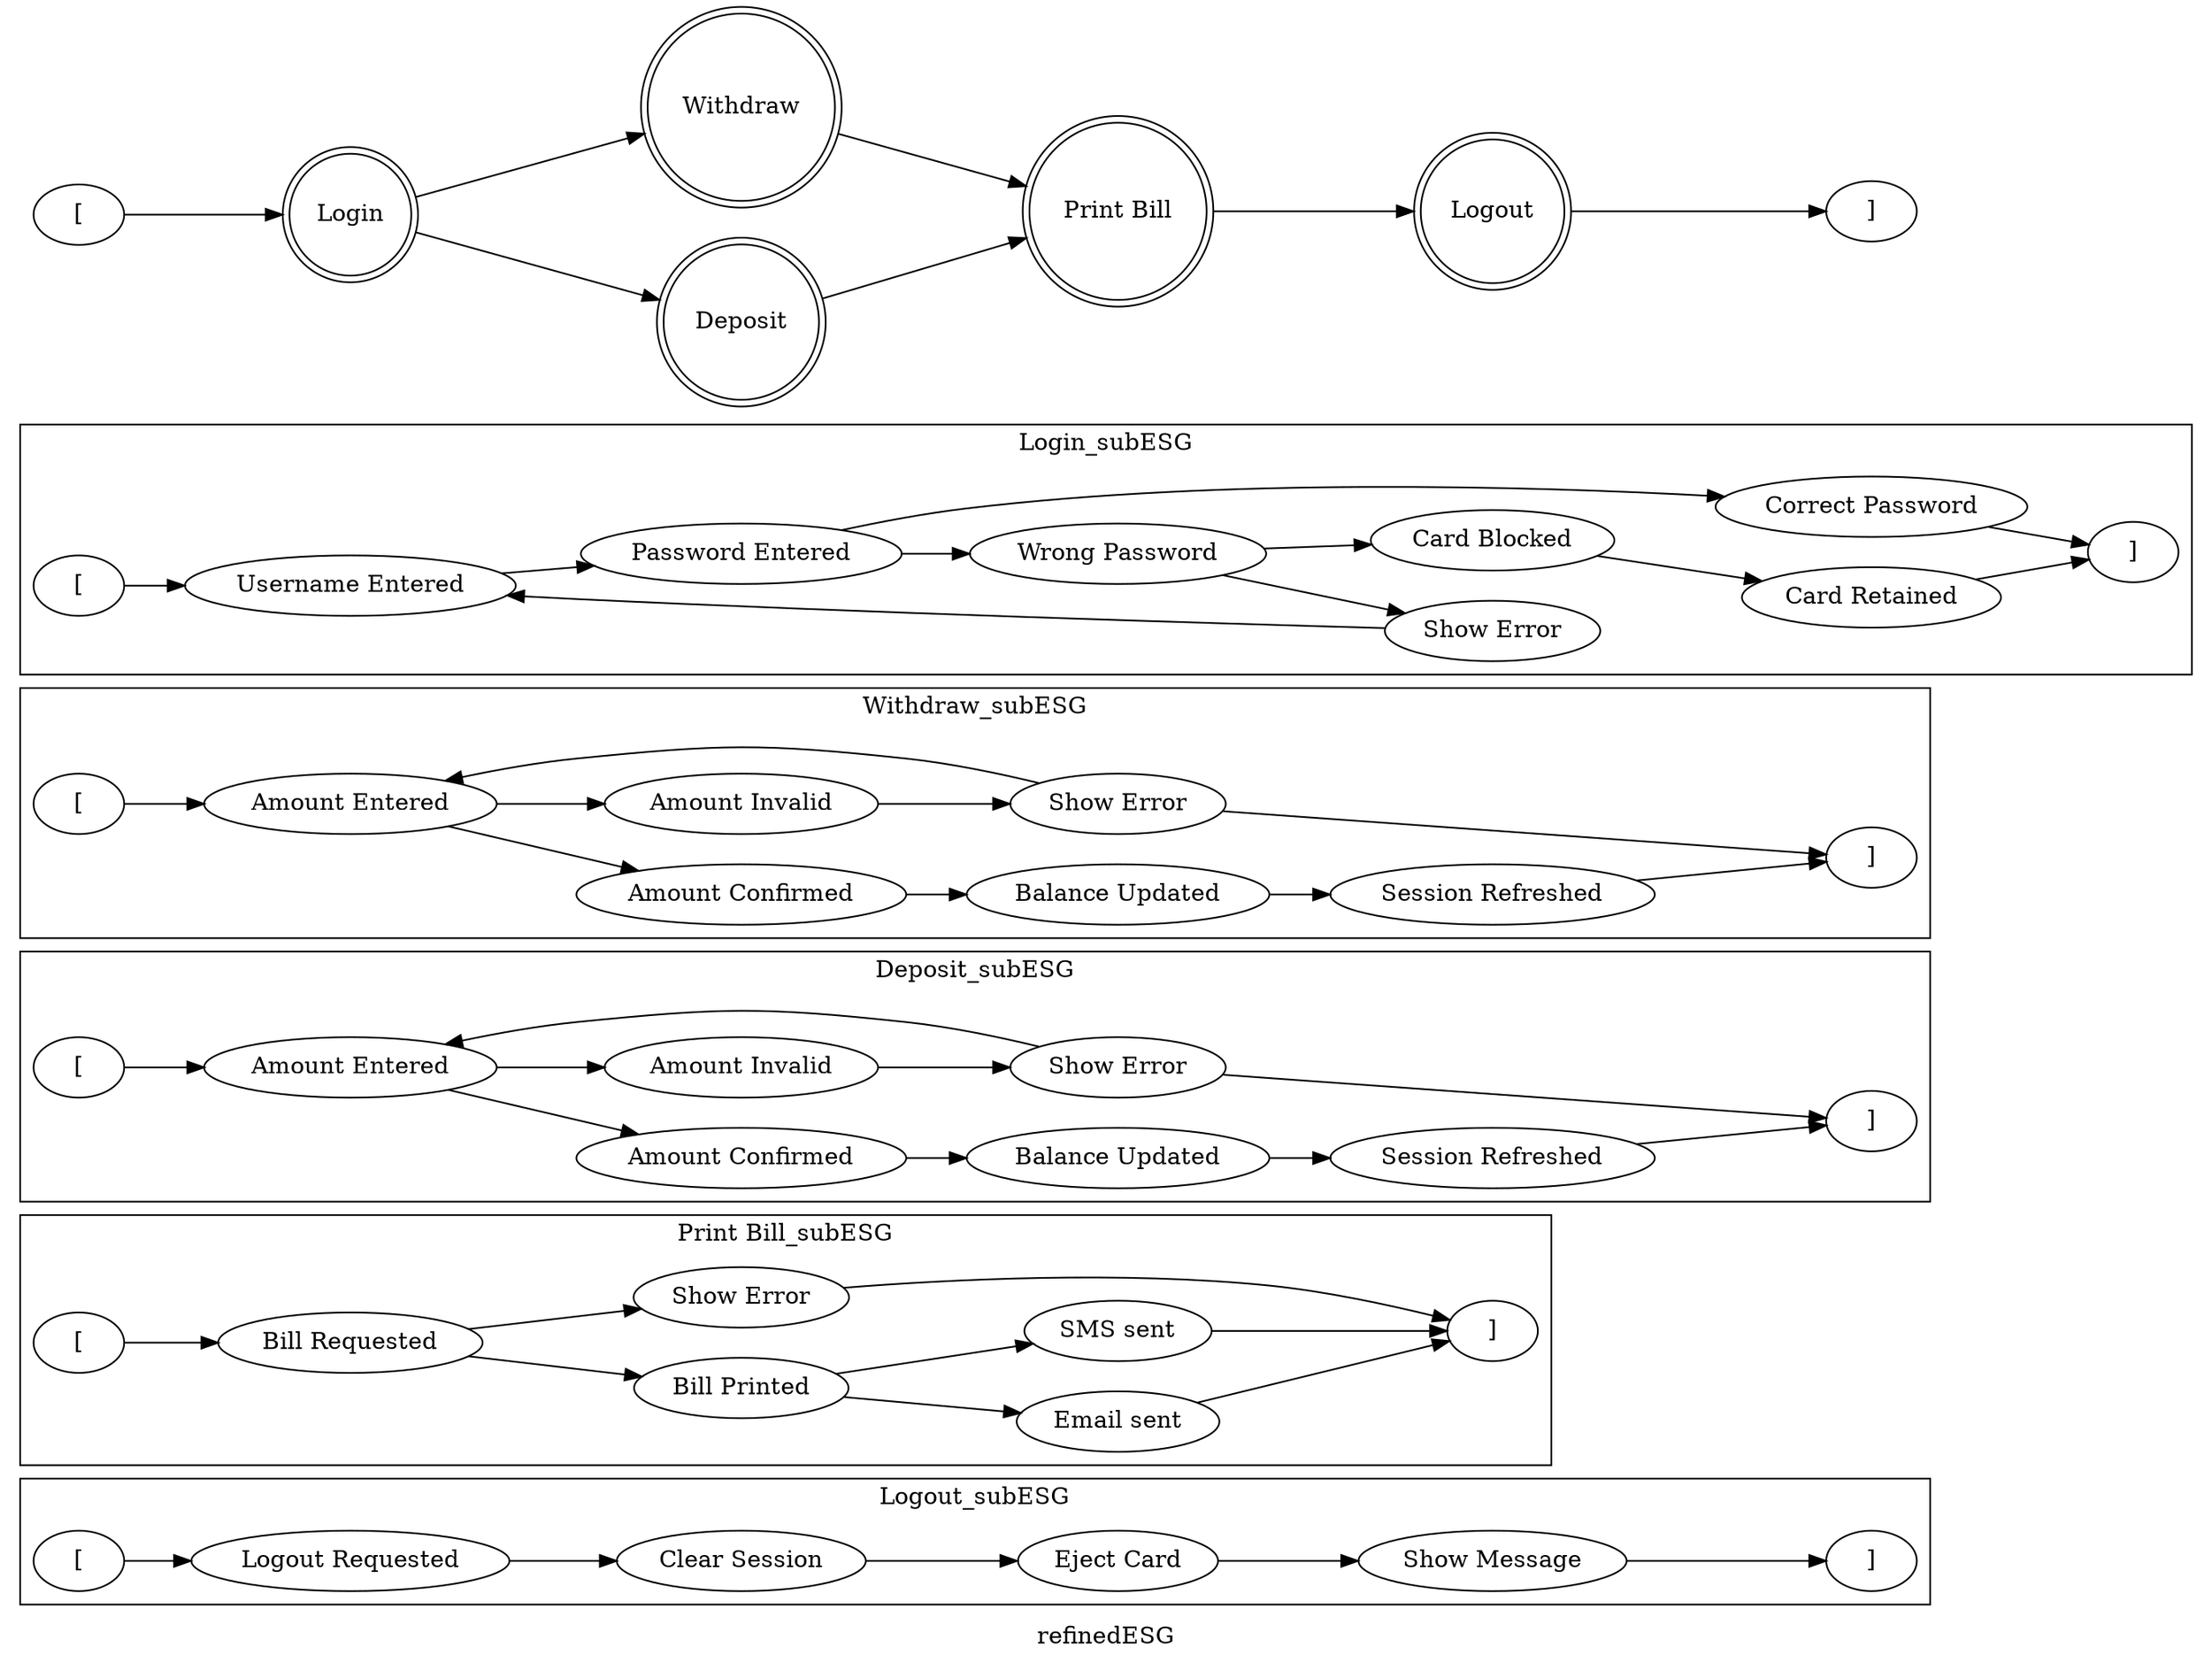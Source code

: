 digraph G {
rankdir = LR
subgraph clusterLogout_subESG {
label = Logout_subESG
color = "black"
label = "Logout_subESG";
esg5_vertex0 -> esg5_vertex1[ color = black];
esg5_vertex1 -> esg5_vertex2[ color = black];
esg5_vertex2 -> esg5_vertex3[ color = black];
esg5_vertex3 -> esg5_vertex4[ color = black];
esg5_vertex4 -> esg5_vertex5[ color = black];
esg5_vertex0 [label = "[", shape = ellipse, color=black]
esg5_vertex1 [label = "Logout Requested", shape = ellipse, color=black]
esg5_vertex2 [label = "Clear Session", shape = ellipse, color=black]
esg5_vertex3 [label = "Eject Card", shape = ellipse, color=black]
esg5_vertex4 [label = "Show Message", shape = ellipse, color=black]
esg5_vertex5 [label = "]", shape = ellipse, color=black]
}
subgraph clusterPrintBill_subESG {
label = PrintBill_subESG
color = "black"
label = "Print Bill_subESG";
esg4_vertex0 -> esg4_vertex1[ color = black];
esg4_vertex1 -> esg4_vertex2[ color = black];
esg4_vertex2 -> esg4_vertex3[ color = black];
esg4_vertex2 -> esg4_vertex4[ color = black];
esg4_vertex1 -> esg4_vertex5[ color = black];
esg4_vertex4 -> esg4_vertex6[ color = black];
esg4_vertex5 -> esg4_vertex6[ color = black];
esg4_vertex3 -> esg4_vertex6[ color = black];
esg4_vertex0 [label = "[", shape = ellipse, color=black]
esg4_vertex1 [label = "Bill Requested", shape = ellipse, color=black]
esg4_vertex2 [label = "Bill Printed", shape = ellipse, color=black]
esg4_vertex3 [label = "Email sent", shape = ellipse, color=black]
esg4_vertex4 [label = "SMS sent", shape = ellipse, color=black]
esg4_vertex5 [label = "Show Error", shape = ellipse, color=black]
esg4_vertex6 [label = "]", shape = ellipse, color=black]
}
subgraph clusterDeposit_subESG {
label = Deposit_subESG
color = "black"
label = "Deposit_subESG";
esg3_vertex0 -> esg3_vertex1[ color = black];
esg3_vertex1 -> esg3_vertex2[ color = black];
esg3_vertex2 -> esg3_vertex3[ color = black];
esg3_vertex3 -> esg3_vertex4[ color = black];
esg3_vertex4 -> esg3_vertex7[ color = black];
esg3_vertex1 -> esg3_vertex5[ color = black];
esg3_vertex5 -> esg3_vertex6[ color = black];
esg3_vertex6 -> esg3_vertex1[ color = black];
esg3_vertex6 -> esg3_vertex7[ color = black];
esg3_vertex0 [label = "[", shape = ellipse, color=black]
esg3_vertex1 [label = "Amount Entered", shape = ellipse, color=black]
esg3_vertex2 [label = "Amount Confirmed", shape = ellipse, color=black]
esg3_vertex3 [label = "Balance Updated", shape = ellipse, color=black]
esg3_vertex4 [label = "Session Refreshed", shape = ellipse, color=black]
esg3_vertex7 [label = "]", shape = ellipse, color=black]
esg3_vertex5 [label = "Amount Invalid", shape = ellipse, color=black]
esg3_vertex6 [label = "Show Error", shape = ellipse, color=black]
}
subgraph clusterWithdraw_subESG {
label = Withdraw_subESG
color = "black"
label = "Withdraw_subESG";
esg2_vertex0 -> esg2_vertex1[ color = black];
esg2_vertex1 -> esg2_vertex2[ color = black];
esg2_vertex2 -> esg2_vertex3[ color = black];
esg2_vertex3 -> esg2_vertex4[ color = black];
esg2_vertex4 -> esg2_vertex7[ color = black];
esg2_vertex1 -> esg2_vertex5[ color = black];
esg2_vertex5 -> esg2_vertex6[ color = black];
esg2_vertex6 -> esg2_vertex1[ color = black];
esg2_vertex6 -> esg2_vertex7[ color = black];
esg2_vertex0 [label = "[", shape = ellipse, color=black]
esg2_vertex1 [label = "Amount Entered", shape = ellipse, color=black]
esg2_vertex2 [label = "Amount Confirmed", shape = ellipse, color=black]
esg2_vertex3 [label = "Balance Updated", shape = ellipse, color=black]
esg2_vertex4 [label = "Session Refreshed", shape = ellipse, color=black]
esg2_vertex7 [label = "]", shape = ellipse, color=black]
esg2_vertex5 [label = "Amount Invalid", shape = ellipse, color=black]
esg2_vertex6 [label = "Show Error", shape = ellipse, color=black]
}
subgraph clusterLogin_subESG {
label = Login_subESG
color = "black"
label = "Login_subESG";
esg1_vertex0 -> esg1_vertex1[ color = black];
esg1_vertex1 -> esg1_vertex2[ color = black];
esg1_vertex2 -> esg1_vertex3[ color = black];
esg1_vertex2 -> esg1_vertex4[ color = black];
esg1_vertex4 -> esg1_vertex5[ color = black];
esg1_vertex5 -> esg1_vertex1[ color = black];
esg1_vertex3 -> esg1_vertex8[ color = black];
esg1_vertex4 -> esg1_vertex6[ color = black];
esg1_vertex6 -> esg1_vertex7[ color = black];
esg1_vertex7 -> esg1_vertex8[ color = black];
esg1_vertex0 [label = "[", shape = ellipse, color=black]
esg1_vertex1 [label = "Username Entered", shape = ellipse, color=black]
esg1_vertex2 [label = "Password Entered", shape = ellipse, color=black]
esg1_vertex3 [label = "Correct Password", shape = ellipse, color=black]
esg1_vertex4 [label = "Wrong Password", shape = ellipse, color=black]
esg1_vertex5 [label = "Show Error", shape = ellipse, color=black]
esg1_vertex8 [label = "]", shape = ellipse, color=black]
esg1_vertex6 [label = "Card Blocked", shape = ellipse, color=black]
esg1_vertex7 [label = "Card Retained", shape = ellipse, color=black]
}
label = "refinedESG";
esg0_vertex0 -> esg0_vertex1[ color = black];
esg0_vertex1 -> esg0_vertex2[ color = black];
esg0_vertex1 -> esg0_vertex3[ color = black];
esg0_vertex2 -> esg0_vertex4[ color = black];
esg0_vertex3 -> esg0_vertex4[ color = black];
esg0_vertex4 -> esg0_vertex5[ color = black];
esg0_vertex5 -> esg0_vertex6[ color = black];
esg0_vertex0 [label = "[", shape = ellipse, color=black]
esg0_vertex1 [label = "Login", shape = doublecircle, color=black]
esg0_vertex2 [label = "Withdraw", shape = doublecircle, color=black]
esg0_vertex3 [label = "Deposit", shape = doublecircle, color=black]
esg0_vertex4 [label = "Print Bill", shape = doublecircle, color=black]
esg0_vertex5 [label = "Logout", shape = doublecircle, color=black]
esg0_vertex6 [label = "]", shape = ellipse, color=black]
}
